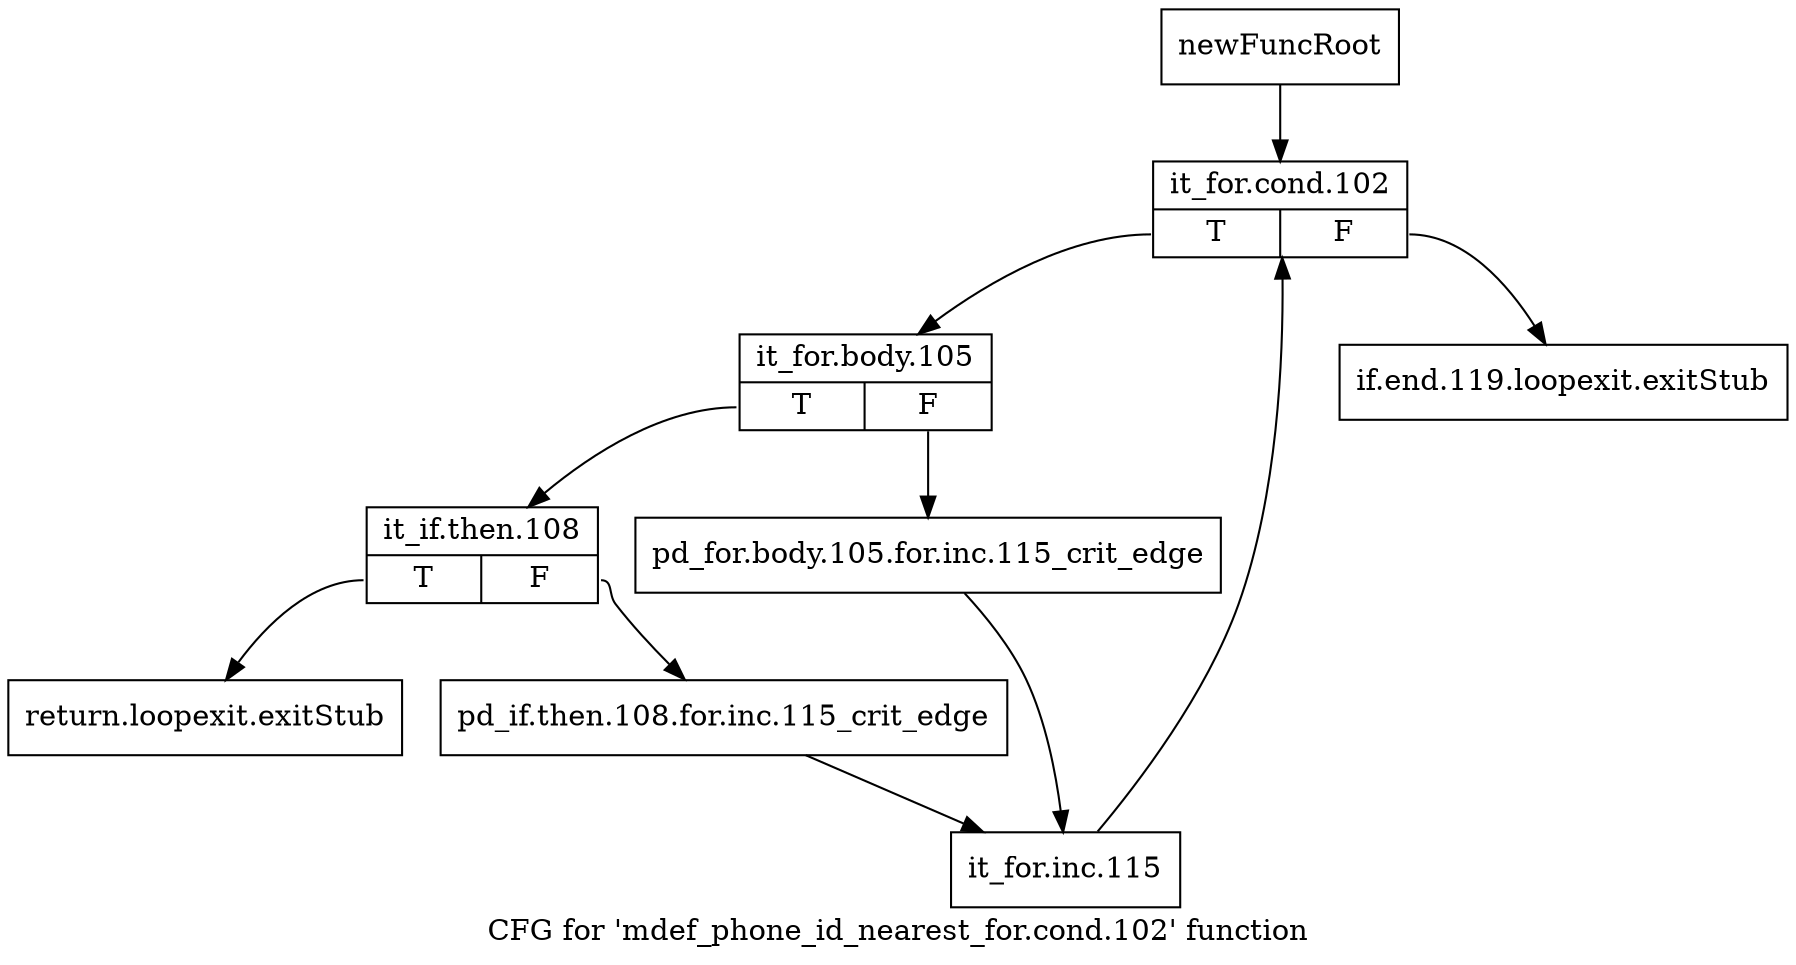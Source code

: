 digraph "CFG for 'mdef_phone_id_nearest_for.cond.102' function" {
	label="CFG for 'mdef_phone_id_nearest_for.cond.102' function";

	Node0x12c6910 [shape=record,label="{newFuncRoot}"];
	Node0x12c6910 -> Node0x12c6a00;
	Node0x12c6960 [shape=record,label="{if.end.119.loopexit.exitStub}"];
	Node0x12c69b0 [shape=record,label="{return.loopexit.exitStub}"];
	Node0x12c6a00 [shape=record,label="{it_for.cond.102|{<s0>T|<s1>F}}"];
	Node0x12c6a00:s0 -> Node0x12c6a50;
	Node0x12c6a00:s1 -> Node0x12c6960;
	Node0x12c6a50 [shape=record,label="{it_for.body.105|{<s0>T|<s1>F}}"];
	Node0x12c6a50:s0 -> Node0x12c6af0;
	Node0x12c6a50:s1 -> Node0x12c6aa0;
	Node0x12c6aa0 [shape=record,label="{pd_for.body.105.for.inc.115_crit_edge}"];
	Node0x12c6aa0 -> Node0x12c6b90;
	Node0x12c6af0 [shape=record,label="{it_if.then.108|{<s0>T|<s1>F}}"];
	Node0x12c6af0:s0 -> Node0x12c69b0;
	Node0x12c6af0:s1 -> Node0x12c6b40;
	Node0x12c6b40 [shape=record,label="{pd_if.then.108.for.inc.115_crit_edge}"];
	Node0x12c6b40 -> Node0x12c6b90;
	Node0x12c6b90 [shape=record,label="{it_for.inc.115}"];
	Node0x12c6b90 -> Node0x12c6a00;
}
